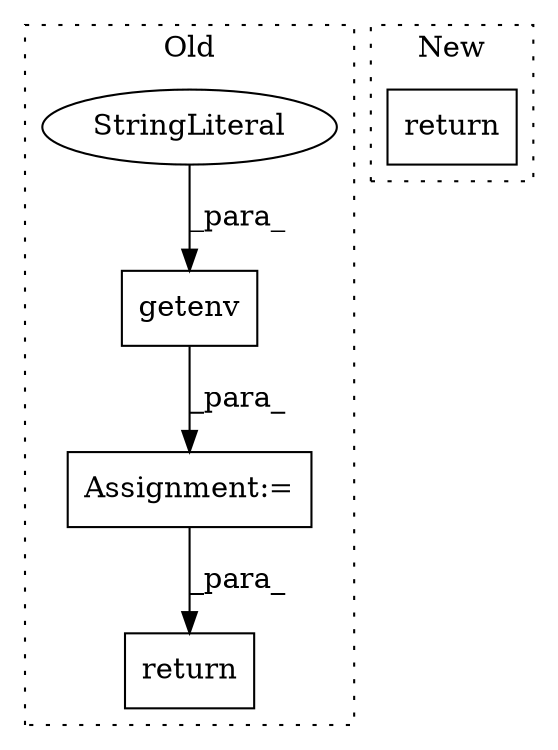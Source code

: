 digraph G {
subgraph cluster0 {
1 [label="getenv" a="32" s="1304,1358" l="7,1" shape="box"];
3 [label="Assignment:=" a="7" s="1545" l="1" shape="box"];
4 [label="StringLiteral" a="45" s="1311" l="9" shape="ellipse"];
5 [label="return" a="41" s="1690" l="7" shape="box"];
label = "Old";
style="dotted";
}
subgraph cluster1 {
2 [label="return" a="41" s="2983" l="7" shape="box"];
label = "New";
style="dotted";
}
1 -> 3 [label="_para_"];
3 -> 5 [label="_para_"];
4 -> 1 [label="_para_"];
}